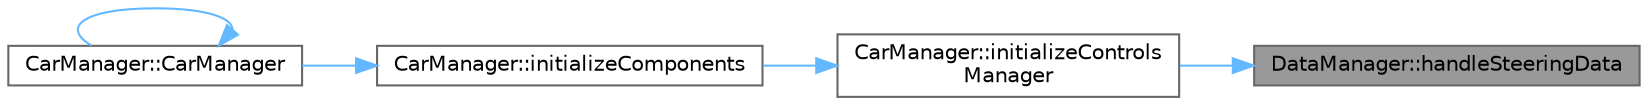 digraph "DataManager::handleSteeringData"
{
 // LATEX_PDF_SIZE
  bgcolor="transparent";
  edge [fontname=Helvetica,fontsize=10,labelfontname=Helvetica,labelfontsize=10];
  node [fontname=Helvetica,fontsize=10,shape=box,height=0.2,width=0.4];
  rankdir="RL";
  Node1 [id="Node000001",label="DataManager::handleSteeringData",height=0.2,width=0.4,color="gray40", fillcolor="grey60", style="filled", fontcolor="black",tooltip=" "];
  Node1 -> Node2 [id="edge1_Node000001_Node000002",dir="back",color="steelblue1",style="solid",tooltip=" "];
  Node2 [id="Node000002",label="CarManager::initializeControls\lManager",height=0.2,width=0.4,color="grey40", fillcolor="white", style="filled",URL="$classCarManager.html#a7d8d0d9b58a5ecc33e06cae2ccbdf184",tooltip="Initialize the ControlsManager."];
  Node2 -> Node3 [id="edge2_Node000002_Node000003",dir="back",color="steelblue1",style="solid",tooltip=" "];
  Node3 [id="Node000003",label="CarManager::initializeComponents",height=0.2,width=0.4,color="grey40", fillcolor="white", style="filled",URL="$classCarManager.html#a903e5c4e427a717c2f7f33eb6077475f",tooltip="Initialize the components of the CarManager."];
  Node3 -> Node4 [id="edge3_Node000003_Node000004",dir="back",color="steelblue1",style="solid",tooltip=" "];
  Node4 [id="Node000004",label="CarManager::CarManager",height=0.2,width=0.4,color="grey40", fillcolor="white", style="filled",URL="$classCarManager.html#a66ad3776f275138f4af1c9c0dabaef67",tooltip="Construct a new CarManager object."];
  Node4 -> Node4 [id="edge4_Node000004_Node000004",dir="back",color="steelblue1",style="solid",tooltip=" "];
}

